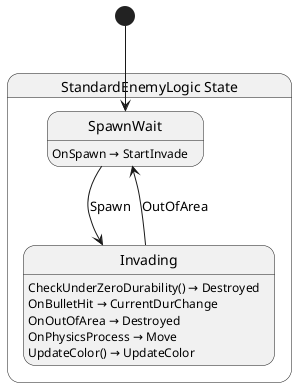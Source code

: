 @startuml StandardEnemyLogic
state "StandardEnemyLogic State" as EternalJourney_Enemy_Abstract_State_StandardEnemyLogic_State {
  state "SpawnWait" as EternalJourney_Enemy_Abstract_State_StandardEnemyLogic_State_SpawnWait
  state "Invading" as EternalJourney_Enemy_Abstract_State_StandardEnemyLogic_State_Invading
}

EternalJourney_Enemy_Abstract_State_StandardEnemyLogic_State_Invading --> EternalJourney_Enemy_Abstract_State_StandardEnemyLogic_State_SpawnWait : OutOfArea
EternalJourney_Enemy_Abstract_State_StandardEnemyLogic_State_SpawnWait --> EternalJourney_Enemy_Abstract_State_StandardEnemyLogic_State_Invading : Spawn

EternalJourney_Enemy_Abstract_State_StandardEnemyLogic_State_Invading : CheckUnderZeroDurability() → Destroyed
EternalJourney_Enemy_Abstract_State_StandardEnemyLogic_State_Invading : OnBulletHit → CurrentDurChange
EternalJourney_Enemy_Abstract_State_StandardEnemyLogic_State_Invading : OnOutOfArea → Destroyed
EternalJourney_Enemy_Abstract_State_StandardEnemyLogic_State_Invading : OnPhysicsProcess → Move
EternalJourney_Enemy_Abstract_State_StandardEnemyLogic_State_Invading : UpdateColor() → UpdateColor
EternalJourney_Enemy_Abstract_State_StandardEnemyLogic_State_SpawnWait : OnSpawn → StartInvade

[*] --> EternalJourney_Enemy_Abstract_State_StandardEnemyLogic_State_SpawnWait
@enduml